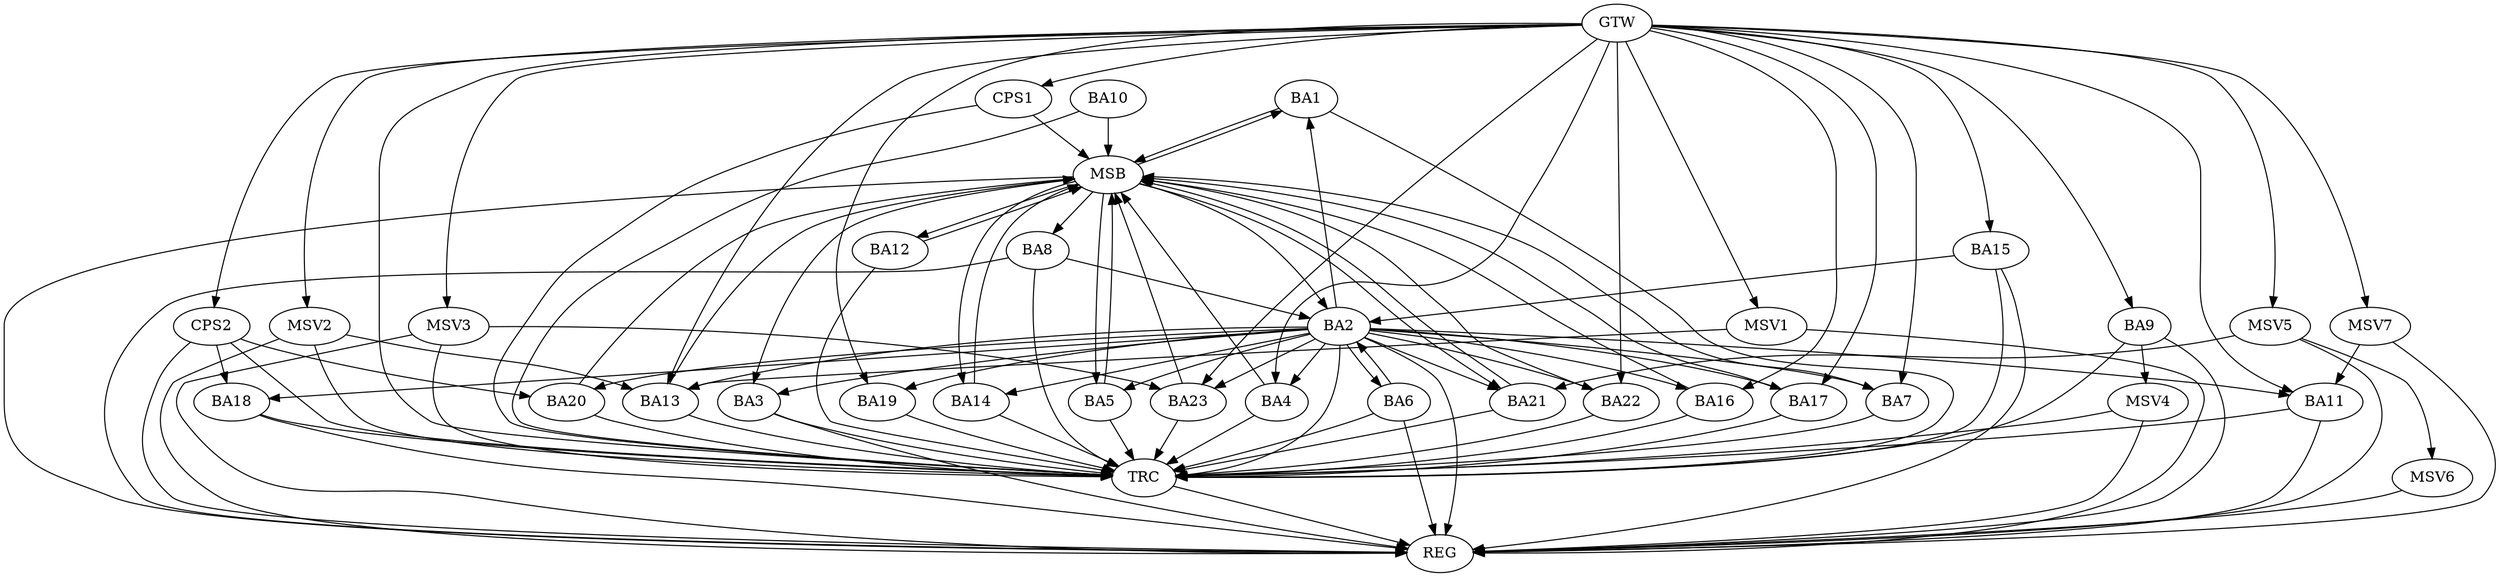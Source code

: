 strict digraph G {
  BA1 [ label="BA1" ];
  BA2 [ label="BA2" ];
  BA3 [ label="BA3" ];
  BA4 [ label="BA4" ];
  BA5 [ label="BA5" ];
  BA6 [ label="BA6" ];
  BA7 [ label="BA7" ];
  BA8 [ label="BA8" ];
  BA9 [ label="BA9" ];
  BA10 [ label="BA10" ];
  BA11 [ label="BA11" ];
  BA12 [ label="BA12" ];
  BA13 [ label="BA13" ];
  BA14 [ label="BA14" ];
  BA15 [ label="BA15" ];
  BA16 [ label="BA16" ];
  BA17 [ label="BA17" ];
  BA18 [ label="BA18" ];
  BA19 [ label="BA19" ];
  BA20 [ label="BA20" ];
  BA21 [ label="BA21" ];
  BA22 [ label="BA22" ];
  BA23 [ label="BA23" ];
  CPS1 [ label="CPS1" ];
  CPS2 [ label="CPS2" ];
  GTW [ label="GTW" ];
  REG [ label="REG" ];
  MSB [ label="MSB" ];
  TRC [ label="TRC" ];
  MSV1 [ label="MSV1" ];
  MSV2 [ label="MSV2" ];
  MSV3 [ label="MSV3" ];
  MSV4 [ label="MSV4" ];
  MSV5 [ label="MSV5" ];
  MSV6 [ label="MSV6" ];
  MSV7 [ label="MSV7" ];
  BA2 -> BA1;
  BA6 -> BA2;
  BA8 -> BA2;
  BA15 -> BA2;
  CPS2 -> BA18;
  CPS2 -> BA20;
  GTW -> BA4;
  GTW -> BA7;
  GTW -> BA9;
  GTW -> BA11;
  GTW -> BA13;
  GTW -> BA15;
  GTW -> BA16;
  GTW -> BA17;
  GTW -> BA19;
  GTW -> BA22;
  GTW -> BA23;
  GTW -> CPS1;
  GTW -> CPS2;
  BA2 -> REG;
  BA3 -> REG;
  BA6 -> REG;
  BA8 -> REG;
  BA9 -> REG;
  BA11 -> REG;
  BA15 -> REG;
  BA18 -> REG;
  CPS2 -> REG;
  BA1 -> MSB;
  MSB -> BA2;
  MSB -> REG;
  BA4 -> MSB;
  MSB -> BA1;
  BA5 -> MSB;
  BA7 -> MSB;
  MSB -> BA3;
  BA10 -> MSB;
  MSB -> BA5;
  BA12 -> MSB;
  MSB -> BA8;
  BA13 -> MSB;
  BA14 -> MSB;
  BA16 -> MSB;
  BA17 -> MSB;
  BA20 -> MSB;
  BA21 -> MSB;
  BA22 -> MSB;
  MSB -> BA12;
  BA23 -> MSB;
  CPS1 -> MSB;
  MSB -> BA21;
  MSB -> BA14;
  BA1 -> TRC;
  BA2 -> TRC;
  BA3 -> TRC;
  BA4 -> TRC;
  BA5 -> TRC;
  BA6 -> TRC;
  BA7 -> TRC;
  BA8 -> TRC;
  BA9 -> TRC;
  BA10 -> TRC;
  BA11 -> TRC;
  BA12 -> TRC;
  BA13 -> TRC;
  BA14 -> TRC;
  BA15 -> TRC;
  BA16 -> TRC;
  BA17 -> TRC;
  BA18 -> TRC;
  BA19 -> TRC;
  BA20 -> TRC;
  BA21 -> TRC;
  BA22 -> TRC;
  BA23 -> TRC;
  CPS1 -> TRC;
  CPS2 -> TRC;
  GTW -> TRC;
  TRC -> REG;
  BA2 -> BA16;
  BA2 -> BA14;
  BA2 -> BA13;
  BA2 -> BA21;
  BA2 -> BA22;
  BA2 -> BA6;
  BA2 -> BA4;
  BA2 -> BA11;
  BA2 -> BA19;
  BA2 -> BA5;
  BA2 -> BA18;
  BA2 -> BA7;
  BA2 -> BA23;
  BA2 -> BA17;
  BA2 -> BA3;
  BA2 -> BA20;
  MSV1 -> BA13;
  GTW -> MSV1;
  MSV1 -> REG;
  MSV2 -> BA13;
  GTW -> MSV2;
  MSV2 -> REG;
  MSV2 -> TRC;
  MSV3 -> BA23;
  GTW -> MSV3;
  MSV3 -> REG;
  MSV3 -> TRC;
  BA9 -> MSV4;
  MSV4 -> REG;
  MSV4 -> TRC;
  MSV5 -> BA21;
  GTW -> MSV5;
  MSV5 -> REG;
  MSV5 -> MSV6;
  MSV6 -> REG;
  MSV7 -> BA11;
  GTW -> MSV7;
  MSV7 -> REG;
}
